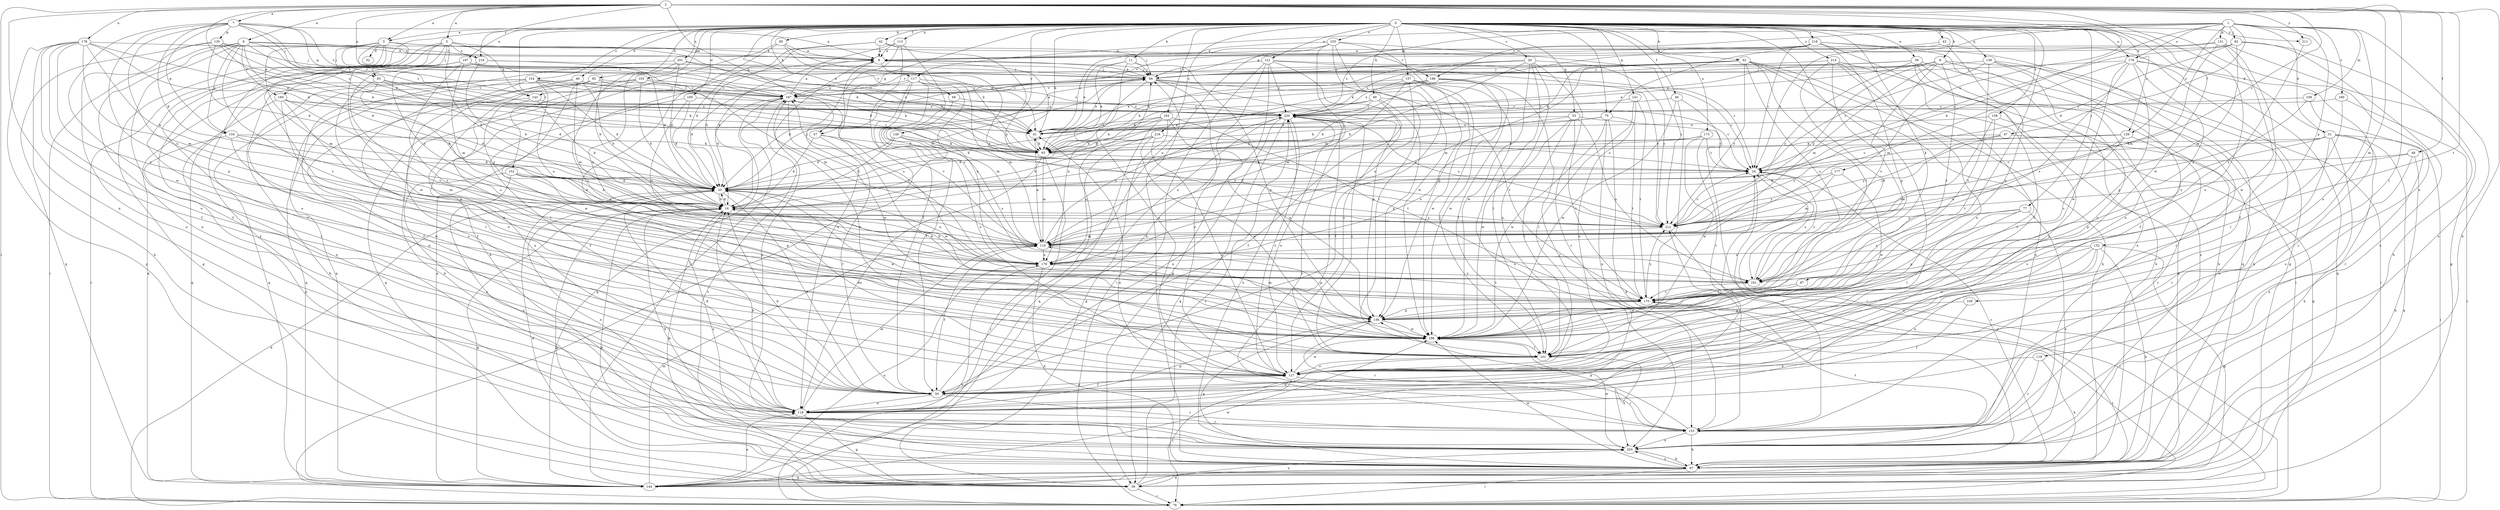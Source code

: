 strict digraph  {
0;
1;
2;
3;
5;
6;
7;
8;
9;
11;
16;
20;
24;
31;
32;
33;
36;
40;
41;
42;
43;
46;
47;
48;
50;
53;
57;
58;
62;
65;
66;
67;
75;
76;
77;
82;
83;
84;
85;
87;
90;
93;
101;
103;
108;
109;
110;
113;
117;
118;
119;
121;
126;
127;
131;
132;
134;
135;
136;
139;
141;
143;
144;
149;
152;
153;
154;
155;
157;
158;
160;
161;
163;
170;
173;
176;
177;
178;
179;
180;
186;
187;
195;
196;
197;
201;
203;
211;
212;
213;
216;
218;
219;
220;
0 -> 3  [label=a];
0 -> 9  [label=b];
0 -> 11  [label=b];
0 -> 20  [label=c];
0 -> 31  [label=d];
0 -> 36  [label=e];
0 -> 40  [label=e];
0 -> 41  [label=e];
0 -> 42  [label=f];
0 -> 43  [label=f];
0 -> 46  [label=f];
0 -> 53  [label=g];
0 -> 57  [label=g];
0 -> 62  [label=h];
0 -> 65  [label=h];
0 -> 66  [label=h];
0 -> 75  [label=i];
0 -> 77  [label=j];
0 -> 85  [label=k];
0 -> 87  [label=k];
0 -> 90  [label=k];
0 -> 93  [label=k];
0 -> 101  [label=l];
0 -> 103  [label=m];
0 -> 113  [label=n];
0 -> 119  [label=o];
0 -> 121  [label=o];
0 -> 126  [label=o];
0 -> 139  [label=q];
0 -> 141  [label=q];
0 -> 149  [label=r];
0 -> 152  [label=r];
0 -> 154  [label=s];
0 -> 155  [label=s];
0 -> 157  [label=s];
0 -> 158  [label=s];
0 -> 163  [label=t];
0 -> 170  [label=t];
0 -> 173  [label=u];
0 -> 176  [label=u];
0 -> 195  [label=w];
0 -> 197  [label=x];
0 -> 201  [label=x];
0 -> 203  [label=x];
0 -> 211  [label=y];
0 -> 213  [label=z];
0 -> 216  [label=z];
0 -> 218  [label=z];
1 -> 16  [label=b];
1 -> 31  [label=d];
1 -> 47  [label=f];
1 -> 75  [label=i];
1 -> 82  [label=j];
1 -> 108  [label=m];
1 -> 117  [label=n];
1 -> 126  [label=o];
1 -> 127  [label=o];
1 -> 131  [label=p];
1 -> 132  [label=p];
1 -> 143  [label=q];
1 -> 176  [label=u];
1 -> 180  [label=v];
1 -> 186  [label=v];
1 -> 203  [label=x];
2 -> 3  [label=a];
2 -> 5  [label=a];
2 -> 6  [label=a];
2 -> 7  [label=a];
2 -> 24  [label=c];
2 -> 41  [label=e];
2 -> 48  [label=f];
2 -> 57  [label=g];
2 -> 67  [label=h];
2 -> 76  [label=i];
2 -> 101  [label=l];
2 -> 109  [label=m];
2 -> 117  [label=n];
2 -> 118  [label=n];
2 -> 127  [label=o];
2 -> 170  [label=t];
2 -> 177  [label=u];
2 -> 178  [label=u];
2 -> 196  [label=w];
2 -> 211  [label=y];
2 -> 219  [label=z];
3 -> 8  [label=a];
3 -> 32  [label=d];
3 -> 41  [label=e];
3 -> 58  [label=g];
3 -> 83  [label=j];
3 -> 101  [label=l];
3 -> 110  [label=m];
3 -> 127  [label=o];
3 -> 186  [label=v];
3 -> 187  [label=v];
5 -> 16  [label=b];
5 -> 50  [label=f];
5 -> 83  [label=j];
5 -> 93  [label=k];
5 -> 143  [label=q];
5 -> 153  [label=r];
5 -> 160  [label=s];
5 -> 196  [label=w];
5 -> 219  [label=z];
6 -> 8  [label=a];
6 -> 33  [label=d];
6 -> 41  [label=e];
6 -> 50  [label=f];
6 -> 76  [label=i];
6 -> 118  [label=n];
6 -> 134  [label=p];
6 -> 160  [label=s];
6 -> 170  [label=t];
6 -> 219  [label=z];
6 -> 220  [label=z];
7 -> 8  [label=a];
7 -> 33  [label=d];
7 -> 83  [label=j];
7 -> 134  [label=p];
7 -> 135  [label=p];
7 -> 136  [label=p];
7 -> 143  [label=q];
7 -> 179  [label=u];
7 -> 187  [label=v];
7 -> 196  [label=w];
7 -> 220  [label=z];
8 -> 84  [label=j];
8 -> 161  [label=s];
8 -> 212  [label=y];
9 -> 41  [label=e];
9 -> 76  [label=i];
9 -> 84  [label=j];
9 -> 110  [label=m];
9 -> 153  [label=r];
9 -> 161  [label=s];
9 -> 170  [label=t];
9 -> 212  [label=y];
9 -> 220  [label=z];
11 -> 41  [label=e];
11 -> 84  [label=j];
11 -> 93  [label=k];
11 -> 127  [label=o];
11 -> 136  [label=p];
16 -> 33  [label=d];
16 -> 58  [label=g];
16 -> 144  [label=q];
16 -> 203  [label=x];
16 -> 212  [label=y];
20 -> 16  [label=b];
20 -> 84  [label=j];
20 -> 93  [label=k];
20 -> 101  [label=l];
20 -> 127  [label=o];
20 -> 153  [label=r];
20 -> 196  [label=w];
20 -> 212  [label=y];
20 -> 220  [label=z];
24 -> 33  [label=d];
24 -> 153  [label=r];
24 -> 161  [label=s];
31 -> 67  [label=h];
31 -> 76  [label=i];
31 -> 93  [label=k];
31 -> 136  [label=p];
31 -> 144  [label=q];
31 -> 153  [label=r];
31 -> 203  [label=x];
31 -> 212  [label=y];
33 -> 16  [label=b];
33 -> 50  [label=f];
33 -> 84  [label=j];
33 -> 179  [label=u];
33 -> 196  [label=w];
33 -> 203  [label=x];
36 -> 67  [label=h];
36 -> 76  [label=i];
36 -> 84  [label=j];
36 -> 118  [label=n];
36 -> 187  [label=v];
36 -> 203  [label=x];
36 -> 212  [label=y];
40 -> 16  [label=b];
40 -> 50  [label=f];
40 -> 110  [label=m];
40 -> 144  [label=q];
40 -> 187  [label=v];
41 -> 8  [label=a];
41 -> 93  [label=k];
42 -> 8  [label=a];
42 -> 16  [label=b];
42 -> 33  [label=d];
42 -> 84  [label=j];
42 -> 212  [label=y];
43 -> 8  [label=a];
43 -> 24  [label=c];
43 -> 58  [label=g];
43 -> 136  [label=p];
46 -> 76  [label=i];
46 -> 101  [label=l];
46 -> 196  [label=w];
46 -> 220  [label=z];
47 -> 24  [label=c];
47 -> 93  [label=k];
47 -> 118  [label=n];
47 -> 212  [label=y];
48 -> 24  [label=c];
48 -> 67  [label=h];
48 -> 127  [label=o];
48 -> 212  [label=y];
50 -> 16  [label=b];
50 -> 84  [label=j];
50 -> 118  [label=n];
50 -> 127  [label=o];
50 -> 153  [label=r];
53 -> 16  [label=b];
53 -> 24  [label=c];
53 -> 41  [label=e];
53 -> 101  [label=l];
53 -> 161  [label=s];
53 -> 170  [label=t];
53 -> 196  [label=w];
57 -> 16  [label=b];
57 -> 50  [label=f];
57 -> 93  [label=k];
57 -> 196  [label=w];
58 -> 16  [label=b];
58 -> 33  [label=d];
58 -> 76  [label=i];
58 -> 187  [label=v];
58 -> 203  [label=x];
58 -> 220  [label=z];
62 -> 67  [label=h];
62 -> 84  [label=j];
62 -> 93  [label=k];
62 -> 110  [label=m];
62 -> 144  [label=q];
62 -> 161  [label=s];
62 -> 170  [label=t];
62 -> 187  [label=v];
62 -> 203  [label=x];
62 -> 212  [label=y];
65 -> 101  [label=l];
65 -> 110  [label=m];
65 -> 144  [label=q];
65 -> 187  [label=v];
65 -> 196  [label=w];
66 -> 110  [label=m];
66 -> 220  [label=z];
67 -> 16  [label=b];
67 -> 24  [label=c];
67 -> 58  [label=g];
67 -> 76  [label=i];
67 -> 84  [label=j];
67 -> 136  [label=p];
67 -> 144  [label=q];
67 -> 196  [label=w];
67 -> 203  [label=x];
75 -> 41  [label=e];
75 -> 67  [label=h];
75 -> 93  [label=k];
75 -> 118  [label=n];
75 -> 170  [label=t];
75 -> 196  [label=w];
76 -> 33  [label=d];
76 -> 170  [label=t];
76 -> 179  [label=u];
77 -> 101  [label=l];
77 -> 136  [label=p];
77 -> 161  [label=s];
77 -> 203  [label=x];
77 -> 212  [label=y];
82 -> 8  [label=a];
82 -> 24  [label=c];
82 -> 33  [label=d];
82 -> 67  [label=h];
82 -> 110  [label=m];
82 -> 203  [label=x];
83 -> 16  [label=b];
83 -> 33  [label=d];
83 -> 93  [label=k];
83 -> 136  [label=p];
83 -> 187  [label=v];
84 -> 8  [label=a];
84 -> 16  [label=b];
84 -> 24  [label=c];
84 -> 33  [label=d];
84 -> 41  [label=e];
84 -> 127  [label=o];
84 -> 136  [label=p];
84 -> 170  [label=t];
84 -> 179  [label=u];
84 -> 187  [label=v];
85 -> 8  [label=a];
85 -> 41  [label=e];
85 -> 67  [label=h];
85 -> 93  [label=k];
85 -> 196  [label=w];
87 -> 170  [label=t];
87 -> 196  [label=w];
90 -> 24  [label=c];
90 -> 33  [label=d];
90 -> 50  [label=f];
90 -> 93  [label=k];
90 -> 136  [label=p];
90 -> 220  [label=z];
93 -> 24  [label=c];
93 -> 76  [label=i];
93 -> 110  [label=m];
93 -> 118  [label=n];
101 -> 118  [label=n];
101 -> 127  [label=o];
101 -> 187  [label=v];
101 -> 203  [label=x];
101 -> 220  [label=z];
103 -> 16  [label=b];
103 -> 58  [label=g];
103 -> 67  [label=h];
103 -> 93  [label=k];
103 -> 118  [label=n];
103 -> 187  [label=v];
108 -> 153  [label=r];
108 -> 212  [label=y];
108 -> 220  [label=z];
109 -> 50  [label=f];
109 -> 136  [label=p];
110 -> 41  [label=e];
110 -> 50  [label=f];
110 -> 136  [label=p];
110 -> 179  [label=u];
110 -> 187  [label=v];
110 -> 220  [label=z];
113 -> 8  [label=a];
113 -> 16  [label=b];
113 -> 50  [label=f];
113 -> 118  [label=n];
113 -> 161  [label=s];
117 -> 33  [label=d];
117 -> 50  [label=f];
117 -> 76  [label=i];
117 -> 110  [label=m];
117 -> 127  [label=o];
117 -> 179  [label=u];
117 -> 187  [label=v];
117 -> 220  [label=z];
118 -> 16  [label=b];
118 -> 24  [label=c];
118 -> 33  [label=d];
118 -> 58  [label=g];
118 -> 110  [label=m];
118 -> 136  [label=p];
118 -> 153  [label=r];
119 -> 67  [label=h];
119 -> 127  [label=o];
119 -> 153  [label=r];
121 -> 24  [label=c];
121 -> 58  [label=g];
121 -> 76  [label=i];
121 -> 84  [label=j];
121 -> 118  [label=n];
121 -> 127  [label=o];
121 -> 212  [label=y];
121 -> 220  [label=z];
126 -> 93  [label=k];
126 -> 153  [label=r];
126 -> 161  [label=s];
126 -> 179  [label=u];
126 -> 212  [label=y];
127 -> 33  [label=d];
127 -> 50  [label=f];
127 -> 76  [label=i];
127 -> 153  [label=r];
127 -> 196  [label=w];
127 -> 220  [label=z];
131 -> 8  [label=a];
131 -> 50  [label=f];
131 -> 58  [label=g];
131 -> 110  [label=m];
131 -> 187  [label=v];
131 -> 196  [label=w];
132 -> 58  [label=g];
132 -> 67  [label=h];
132 -> 118  [label=n];
132 -> 127  [label=o];
132 -> 161  [label=s];
132 -> 179  [label=u];
132 -> 196  [label=w];
134 -> 33  [label=d];
134 -> 93  [label=k];
134 -> 110  [label=m];
134 -> 196  [label=w];
134 -> 203  [label=x];
135 -> 8  [label=a];
135 -> 33  [label=d];
135 -> 84  [label=j];
135 -> 93  [label=k];
135 -> 118  [label=n];
135 -> 144  [label=q];
135 -> 220  [label=z];
136 -> 110  [label=m];
136 -> 153  [label=r];
136 -> 196  [label=w];
139 -> 24  [label=c];
139 -> 50  [label=f];
139 -> 67  [label=h];
139 -> 84  [label=j];
139 -> 127  [label=o];
139 -> 170  [label=t];
141 -> 101  [label=l];
141 -> 127  [label=o];
141 -> 170  [label=t];
141 -> 220  [label=z];
143 -> 16  [label=b];
143 -> 127  [label=o];
143 -> 212  [label=y];
143 -> 220  [label=z];
144 -> 8  [label=a];
144 -> 24  [label=c];
144 -> 110  [label=m];
144 -> 118  [label=n];
144 -> 179  [label=u];
144 -> 187  [label=v];
144 -> 196  [label=w];
149 -> 16  [label=b];
149 -> 33  [label=d];
149 -> 93  [label=k];
149 -> 161  [label=s];
149 -> 212  [label=y];
152 -> 16  [label=b];
152 -> 33  [label=d];
152 -> 118  [label=n];
152 -> 136  [label=p];
152 -> 203  [label=x];
152 -> 212  [label=y];
153 -> 41  [label=e];
153 -> 67  [label=h];
153 -> 136  [label=p];
153 -> 203  [label=x];
153 -> 212  [label=y];
154 -> 24  [label=c];
154 -> 33  [label=d];
154 -> 50  [label=f];
154 -> 67  [label=h];
154 -> 93  [label=k];
154 -> 118  [label=n];
154 -> 127  [label=o];
154 -> 144  [label=q];
154 -> 179  [label=u];
154 -> 187  [label=v];
155 -> 8  [label=a];
155 -> 41  [label=e];
155 -> 101  [label=l];
155 -> 110  [label=m];
155 -> 136  [label=p];
155 -> 179  [label=u];
155 -> 196  [label=w];
155 -> 212  [label=y];
157 -> 50  [label=f];
157 -> 101  [label=l];
157 -> 110  [label=m];
157 -> 179  [label=u];
157 -> 187  [label=v];
157 -> 196  [label=w];
157 -> 203  [label=x];
157 -> 220  [label=z];
158 -> 41  [label=e];
158 -> 58  [label=g];
158 -> 161  [label=s];
158 -> 170  [label=t];
160 -> 33  [label=d];
160 -> 101  [label=l];
160 -> 118  [label=n];
160 -> 161  [label=s];
160 -> 196  [label=w];
160 -> 220  [label=z];
161 -> 24  [label=c];
161 -> 33  [label=d];
161 -> 170  [label=t];
163 -> 33  [label=d];
163 -> 41  [label=e];
163 -> 58  [label=g];
163 -> 93  [label=k];
163 -> 136  [label=p];
163 -> 144  [label=q];
163 -> 170  [label=t];
170 -> 136  [label=p];
170 -> 212  [label=y];
173 -> 24  [label=c];
173 -> 93  [label=k];
173 -> 101  [label=l];
173 -> 179  [label=u];
173 -> 196  [label=w];
176 -> 84  [label=j];
176 -> 110  [label=m];
176 -> 127  [label=o];
176 -> 136  [label=p];
176 -> 144  [label=q];
176 -> 153  [label=r];
176 -> 161  [label=s];
176 -> 196  [label=w];
177 -> 33  [label=d];
177 -> 110  [label=m];
177 -> 196  [label=w];
177 -> 212  [label=y];
178 -> 8  [label=a];
178 -> 16  [label=b];
178 -> 41  [label=e];
178 -> 50  [label=f];
178 -> 58  [label=g];
178 -> 67  [label=h];
178 -> 93  [label=k];
178 -> 110  [label=m];
178 -> 127  [label=o];
178 -> 161  [label=s];
179 -> 16  [label=b];
179 -> 67  [label=h];
179 -> 161  [label=s];
179 -> 170  [label=t];
179 -> 187  [label=v];
180 -> 76  [label=i];
180 -> 101  [label=l];
180 -> 220  [label=z];
186 -> 33  [label=d];
186 -> 41  [label=e];
186 -> 93  [label=k];
186 -> 101  [label=l];
186 -> 153  [label=r];
186 -> 187  [label=v];
186 -> 196  [label=w];
187 -> 8  [label=a];
187 -> 33  [label=d];
187 -> 144  [label=q];
187 -> 196  [label=w];
187 -> 220  [label=z];
195 -> 33  [label=d];
195 -> 50  [label=f];
195 -> 179  [label=u];
195 -> 220  [label=z];
196 -> 101  [label=l];
197 -> 16  [label=b];
197 -> 41  [label=e];
197 -> 76  [label=i];
197 -> 84  [label=j];
197 -> 110  [label=m];
197 -> 144  [label=q];
197 -> 170  [label=t];
201 -> 33  [label=d];
201 -> 84  [label=j];
201 -> 93  [label=k];
201 -> 144  [label=q];
201 -> 170  [label=t];
201 -> 179  [label=u];
203 -> 8  [label=a];
203 -> 16  [label=b];
203 -> 67  [label=h];
203 -> 170  [label=t];
203 -> 196  [label=w];
211 -> 161  [label=s];
212 -> 24  [label=c];
212 -> 76  [label=i];
212 -> 110  [label=m];
213 -> 50  [label=f];
213 -> 67  [label=h];
213 -> 84  [label=j];
213 -> 127  [label=o];
213 -> 170  [label=t];
213 -> 196  [label=w];
216 -> 16  [label=b];
216 -> 24  [label=c];
216 -> 33  [label=d];
216 -> 93  [label=k];
216 -> 127  [label=o];
216 -> 179  [label=u];
216 -> 196  [label=w];
218 -> 8  [label=a];
218 -> 24  [label=c];
218 -> 50  [label=f];
218 -> 93  [label=k];
218 -> 136  [label=p];
218 -> 144  [label=q];
218 -> 203  [label=x];
218 -> 220  [label=z];
219 -> 16  [label=b];
219 -> 33  [label=d];
219 -> 84  [label=j];
219 -> 170  [label=t];
219 -> 212  [label=y];
220 -> 41  [label=e];
220 -> 58  [label=g];
220 -> 101  [label=l];
220 -> 118  [label=n];
220 -> 127  [label=o];
220 -> 153  [label=r];
220 -> 179  [label=u];
220 -> 203  [label=x];
220 -> 212  [label=y];
}
